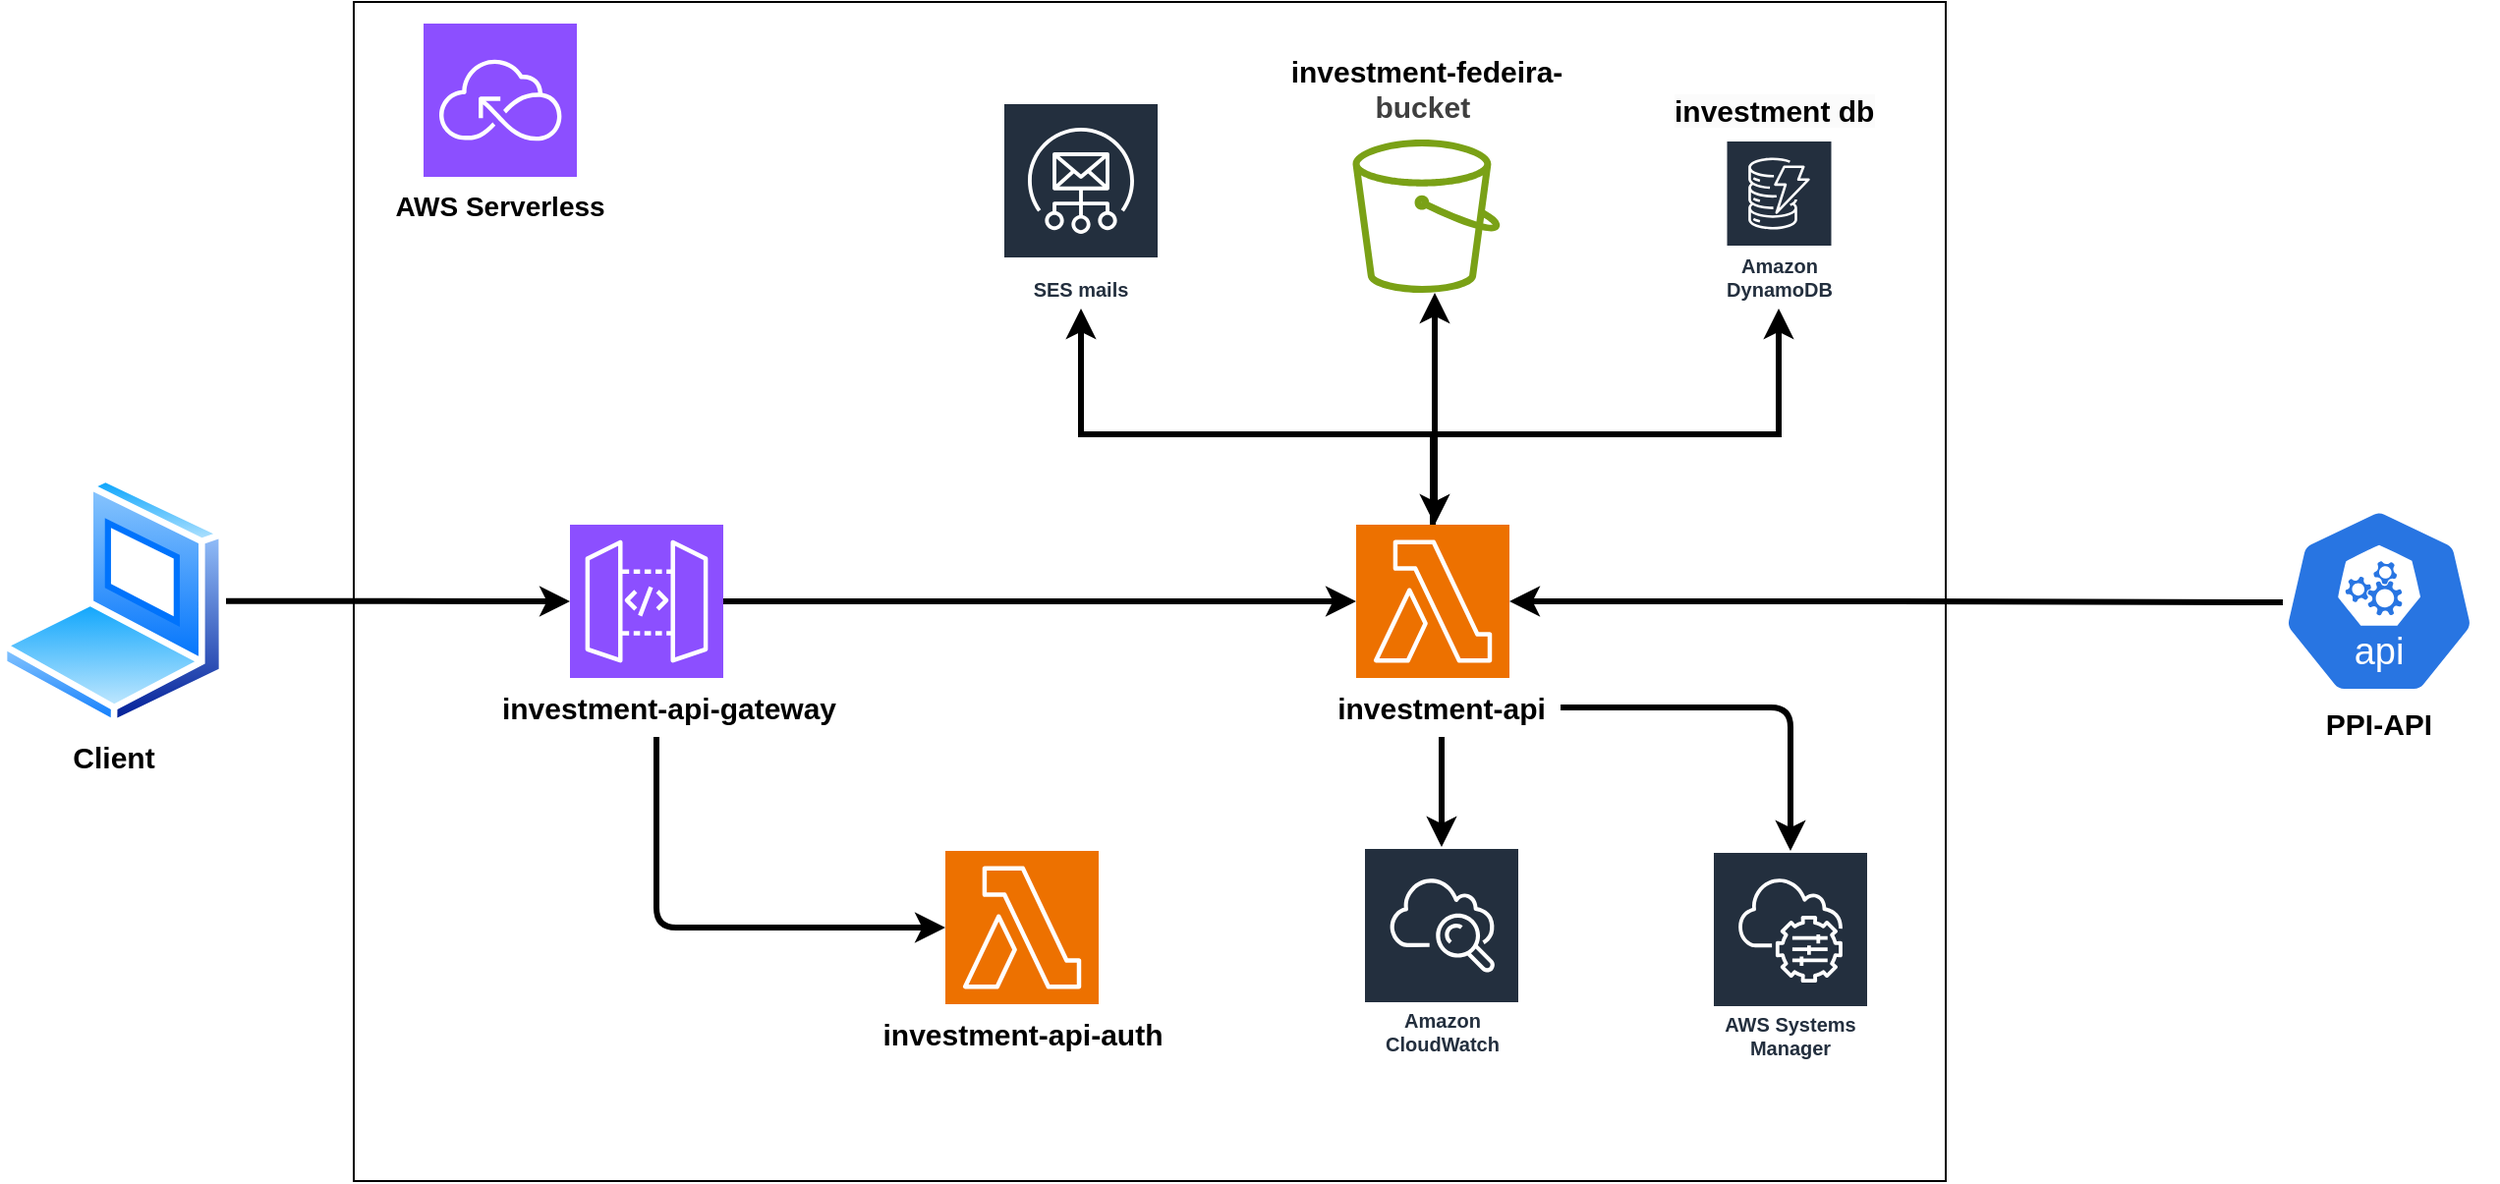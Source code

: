 <mxfile>
    <diagram id="Vdi4ofhjB4CxRGsWaWzr" name="architecture v1">
        <mxGraphModel dx="1585" dy="971" grid="0" gridSize="10" guides="1" tooltips="1" connect="1" arrows="1" fold="1" page="1" pageScale="1" pageWidth="850" pageHeight="1100" background="#FFFFFF" math="0" shadow="0">
            <root>
                <mxCell id="0"/>
                <mxCell id="1" parent="0"/>
                <mxCell id="95" value="" style="rounded=0;whiteSpace=wrap;html=1;" parent="1" vertex="1">
                    <mxGeometry x="-200" y="530" width="810" height="600" as="geometry"/>
                </mxCell>
                <mxCell id="96" style="edgeStyle=orthogonalEdgeStyle;rounded=0;orthogonalLoop=1;jettySize=auto;html=1;strokeWidth=3;entryX=0;entryY=0.5;entryDx=0;entryDy=0;entryPerimeter=0;" parent="1" source="97" target="103" edge="1">
                    <mxGeometry relative="1" as="geometry">
                        <mxPoint x="130" y="835.0" as="targetPoint"/>
                    </mxGeometry>
                </mxCell>
                <mxCell id="97" value="" style="image;aspect=fixed;perimeter=ellipsePerimeter;html=1;align=center;shadow=0;dashed=0;spacingTop=3;image=img/lib/active_directory/laptop_client.svg;" parent="1" vertex="1">
                    <mxGeometry x="-380" y="771" width="115" height="127.78" as="geometry"/>
                </mxCell>
                <mxCell id="98" style="edgeStyle=orthogonalEdgeStyle;rounded=0;orthogonalLoop=1;jettySize=auto;html=1;startArrow=classic;startFill=1;strokeWidth=3;" parent="1" source="101" target="111" edge="1">
                    <mxGeometry relative="1" as="geometry">
                        <Array as="points">
                            <mxPoint x="350" y="730"/>
                            <mxPoint x="350" y="730"/>
                        </Array>
                    </mxGeometry>
                </mxCell>
                <mxCell id="99" style="edgeStyle=orthogonalEdgeStyle;rounded=0;orthogonalLoop=1;jettySize=auto;html=1;strokeWidth=3;" parent="1" source="101" target="113" edge="1">
                    <mxGeometry relative="1" as="geometry">
                        <Array as="points">
                            <mxPoint x="349" y="750"/>
                            <mxPoint x="525" y="750"/>
                        </Array>
                    </mxGeometry>
                </mxCell>
                <mxCell id="100" style="edgeStyle=orthogonalEdgeStyle;rounded=0;orthogonalLoop=1;jettySize=auto;html=1;strokeWidth=3;" parent="1" source="101" target="116" edge="1">
                    <mxGeometry relative="1" as="geometry">
                        <Array as="points">
                            <mxPoint x="349" y="750"/>
                            <mxPoint x="170" y="750"/>
                        </Array>
                    </mxGeometry>
                </mxCell>
                <mxCell id="101" value="" style="sketch=0;points=[[0,0,0],[0.25,0,0],[0.5,0,0],[0.75,0,0],[1,0,0],[0,1,0],[0.25,1,0],[0.5,1,0],[0.75,1,0],[1,1,0],[0,0.25,0],[0,0.5,0],[0,0.75,0],[1,0.25,0],[1,0.5,0],[1,0.75,0]];outlineConnect=0;fontColor=#232F3E;fillColor=#ED7100;strokeColor=#ffffff;dashed=0;verticalLabelPosition=bottom;verticalAlign=top;align=center;html=1;fontSize=12;fontStyle=0;aspect=fixed;shape=mxgraph.aws4.resourceIcon;resIcon=mxgraph.aws4.lambda;" parent="1" vertex="1">
                    <mxGeometry x="310" y="796" width="78" height="78" as="geometry"/>
                </mxCell>
                <mxCell id="102" style="edgeStyle=orthogonalEdgeStyle;rounded=0;orthogonalLoop=1;jettySize=auto;html=1;entryX=0;entryY=0.5;entryDx=0;entryDy=0;entryPerimeter=0;strokeWidth=3;exitX=1;exitY=0.5;exitDx=0;exitDy=0;exitPerimeter=0;" parent="1" source="103" target="101" edge="1">
                    <mxGeometry relative="1" as="geometry">
                        <mxPoint x="210" y="835" as="sourcePoint"/>
                    </mxGeometry>
                </mxCell>
                <mxCell id="103" value="" style="sketch=0;points=[[0,0,0],[0.25,0,0],[0.5,0,0],[0.75,0,0],[1,0,0],[0,1,0],[0.25,1,0],[0.5,1,0],[0.75,1,0],[1,1,0],[0,0.25,0],[0,0.5,0],[0,0.75,0],[1,0.25,0],[1,0.5,0],[1,0.75,0]];outlineConnect=0;fontColor=#232F3E;fillColor=#8C4FFF;strokeColor=#ffffff;dashed=0;verticalLabelPosition=bottom;verticalAlign=top;align=center;html=1;fontSize=12;fontStyle=0;aspect=fixed;shape=mxgraph.aws4.resourceIcon;resIcon=mxgraph.aws4.api_gateway;" parent="1" vertex="1">
                    <mxGeometry x="-90" y="796" width="78" height="78" as="geometry"/>
                </mxCell>
                <mxCell id="104" value="Client" style="text;html=1;align=center;verticalAlign=middle;whiteSpace=wrap;rounded=0;fontSize=15;fontStyle=1" parent="1" vertex="1">
                    <mxGeometry x="-352" y="898.89" width="60" height="30" as="geometry"/>
                </mxCell>
                <mxCell id="105" value="investment-api-gateway" style="text;html=1;align=center;verticalAlign=middle;whiteSpace=wrap;rounded=0;fontSize=15;fontStyle=1" parent="1" vertex="1">
                    <mxGeometry x="-130" y="874" width="181" height="30" as="geometry"/>
                </mxCell>
                <mxCell id="106" style="edgeStyle=orthogonalEdgeStyle;rounded=0;orthogonalLoop=1;jettySize=auto;html=1;strokeWidth=3;" parent="1" source="107" target="118" edge="1">
                    <mxGeometry relative="1" as="geometry"/>
                </mxCell>
                <mxCell id="123" style="edgeStyle=orthogonalEdgeStyle;html=1;strokeWidth=3;" edge="1" parent="1" source="107" target="122">
                    <mxGeometry relative="1" as="geometry"/>
                </mxCell>
                <mxCell id="107" value="&lt;span style=&quot;font-size: 15px; font-weight: 700;&quot;&gt;investment-api&lt;/span&gt;" style="text;html=1;align=center;verticalAlign=middle;whiteSpace=wrap;rounded=0;" parent="1" vertex="1">
                    <mxGeometry x="293" y="874" width="121" height="30" as="geometry"/>
                </mxCell>
                <mxCell id="108" value="" style="aspect=fixed;sketch=0;html=1;dashed=0;whitespace=wrap;verticalLabelPosition=bottom;verticalAlign=top;fillColor=#2875E2;strokeColor=#ffffff;points=[[0.005,0.63,0],[0.1,0.2,0],[0.9,0.2,0],[0.5,0,0],[0.995,0.63,0],[0.72,0.99,0],[0.5,1,0],[0.28,0.99,0]];shape=mxgraph.kubernetes.icon2;kubernetesLabel=1;prIcon=api" parent="1" vertex="1">
                    <mxGeometry x="781.02" y="787.39" width="98.96" height="95" as="geometry"/>
                </mxCell>
                <mxCell id="109" value="&lt;span style=&quot;font-size: 15px; font-weight: 700;&quot;&gt;PPI-API&lt;/span&gt;" style="text;html=1;align=center;verticalAlign=middle;whiteSpace=wrap;rounded=0;" parent="1" vertex="1">
                    <mxGeometry x="770" y="882.39" width="121" height="30" as="geometry"/>
                </mxCell>
                <mxCell id="110" style="edgeStyle=orthogonalEdgeStyle;rounded=0;orthogonalLoop=1;jettySize=auto;html=1;startArrow=classic;startFill=1;endArrow=none;strokeWidth=3;entryX=0.005;entryY=0.507;entryDx=0;entryDy=0;entryPerimeter=0;" parent="1" source="101" target="108" edge="1">
                    <mxGeometry relative="1" as="geometry">
                        <mxPoint x="500" y="835" as="targetPoint"/>
                    </mxGeometry>
                </mxCell>
                <mxCell id="111" value="" style="sketch=0;outlineConnect=0;fontColor=#232F3E;gradientColor=none;fillColor=#7AA116;strokeColor=none;dashed=0;verticalLabelPosition=bottom;verticalAlign=top;align=center;html=1;fontSize=12;fontStyle=0;aspect=fixed;pointerEvents=1;shape=mxgraph.aws4.bucket;" parent="1" vertex="1">
                    <mxGeometry x="308.25" y="600" width="75" height="78" as="geometry"/>
                </mxCell>
                <mxCell id="112" value="&lt;span style=&quot;font-size: 15px; font-weight: 700;&quot;&gt;investment-fedeira-&lt;/span&gt;&lt;span style=&quot;color: rgb(63, 63, 63); font-size: 15px; font-weight: 700;&quot;&gt;bucket&amp;nbsp;&lt;/span&gt;" style="text;html=1;align=center;verticalAlign=middle;whiteSpace=wrap;rounded=0;" parent="1" vertex="1">
                    <mxGeometry x="270" y="559" width="151.5" height="30" as="geometry"/>
                </mxCell>
                <mxCell id="113" value="Amazon DynamoDB" style="sketch=0;outlineConnect=0;fontColor=#232F3E;gradientColor=none;strokeColor=#ffffff;fillColor=#232F3E;dashed=0;verticalLabelPosition=middle;verticalAlign=bottom;align=center;html=1;whiteSpace=wrap;fontSize=10;fontStyle=1;spacing=3;shape=mxgraph.aws4.productIcon;prIcon=mxgraph.aws4.dynamodb;" parent="1" vertex="1">
                    <mxGeometry x="497.75" y="600" width="55" height="86" as="geometry"/>
                </mxCell>
                <mxCell id="114" value="&lt;span style=&quot;color: rgb(0, 0, 0); font-family: Helvetica; font-size: 15px; font-style: normal; font-variant-ligatures: normal; font-variant-caps: normal; font-weight: 700; letter-spacing: normal; orphans: 2; text-align: center; text-indent: 0px; text-transform: none; widows: 2; word-spacing: 0px; -webkit-text-stroke-width: 0px; white-space: normal; background-color: rgb(251, 251, 251); text-decoration-thickness: initial; text-decoration-style: initial; text-decoration-color: initial; float: none; display: inline !important;&quot;&gt;investment db&lt;/span&gt;" style="text;whiteSpace=wrap;html=1;" parent="1" vertex="1">
                    <mxGeometry x="470.25" y="570" width="110" height="25" as="geometry"/>
                </mxCell>
                <mxCell id="115" value="" style="sketch=0;points=[[0,0,0],[0.25,0,0],[0.5,0,0],[0.75,0,0],[1,0,0],[0,1,0],[0.25,1,0],[0.5,1,0],[0.75,1,0],[1,1,0],[0,0.25,0],[0,0.5,0],[0,0.75,0],[1,0.25,0],[1,0.5,0],[1,0.75,0]];outlineConnect=0;fontColor=#232F3E;fillColor=#8C4FFF;strokeColor=#ffffff;dashed=0;verticalLabelPosition=bottom;verticalAlign=top;align=center;html=1;fontSize=12;fontStyle=0;aspect=fixed;shape=mxgraph.aws4.resourceIcon;resIcon=mxgraph.aws4.serverless;" parent="1" vertex="1">
                    <mxGeometry x="-164.5" y="541" width="78" height="78" as="geometry"/>
                </mxCell>
                <mxCell id="116" value="SES mails" style="sketch=0;outlineConnect=0;fontColor=#232F3E;gradientColor=none;strokeColor=#ffffff;fillColor=#232F3E;dashed=0;verticalLabelPosition=middle;verticalAlign=bottom;align=center;html=1;whiteSpace=wrap;fontSize=10;fontStyle=1;spacing=3;shape=mxgraph.aws4.productIcon;prIcon=mxgraph.aws4.simple_email_service;" parent="1" vertex="1">
                    <mxGeometry x="130" y="581" width="80" height="105" as="geometry"/>
                </mxCell>
                <mxCell id="117" value="AWS Serverless" style="text;html=1;align=center;verticalAlign=middle;whiteSpace=wrap;rounded=0;fontStyle=1;fontSize=14;" parent="1" vertex="1">
                    <mxGeometry x="-181" y="619" width="111" height="30" as="geometry"/>
                </mxCell>
                <mxCell id="118" value="Amazon CloudWatch" style="sketch=0;outlineConnect=0;fontColor=#232F3E;gradientColor=none;strokeColor=#ffffff;fillColor=#232F3E;dashed=0;verticalLabelPosition=middle;verticalAlign=bottom;align=center;html=1;whiteSpace=wrap;fontSize=10;fontStyle=1;spacing=3;shape=mxgraph.aws4.productIcon;prIcon=mxgraph.aws4.cloudwatch;" parent="1" vertex="1">
                    <mxGeometry x="313.5" y="960" width="80" height="110" as="geometry"/>
                </mxCell>
                <mxCell id="119" value="" style="sketch=0;points=[[0,0,0],[0.25,0,0],[0.5,0,0],[0.75,0,0],[1,0,0],[0,1,0],[0.25,1,0],[0.5,1,0],[0.75,1,0],[1,1,0],[0,0.25,0],[0,0.5,0],[0,0.75,0],[1,0.25,0],[1,0.5,0],[1,0.75,0]];outlineConnect=0;fontColor=#232F3E;fillColor=#ED7100;strokeColor=#ffffff;dashed=0;verticalLabelPosition=bottom;verticalAlign=top;align=center;html=1;fontSize=12;fontStyle=0;aspect=fixed;shape=mxgraph.aws4.resourceIcon;resIcon=mxgraph.aws4.lambda;" parent="1" vertex="1">
                    <mxGeometry x="101" y="962" width="78" height="78" as="geometry"/>
                </mxCell>
                <mxCell id="120" style="edgeStyle=orthogonalEdgeStyle;html=1;entryX=0;entryY=0.5;entryDx=0;entryDy=0;entryPerimeter=0;strokeWidth=3;" parent="1" source="105" target="119" edge="1">
                    <mxGeometry relative="1" as="geometry">
                        <Array as="points">
                            <mxPoint x="-46" y="1001"/>
                        </Array>
                    </mxGeometry>
                </mxCell>
                <mxCell id="121" value="&lt;span style=&quot;font-size: 15px; font-weight: 700;&quot;&gt;investment-api-auth&lt;/span&gt;" style="text;html=1;align=center;verticalAlign=middle;whiteSpace=wrap;rounded=0;" parent="1" vertex="1">
                    <mxGeometry x="63.75" y="1040" width="152.5" height="30" as="geometry"/>
                </mxCell>
                <mxCell id="122" value="AWS Systems Manager" style="sketch=0;outlineConnect=0;fontColor=#232F3E;gradientColor=none;strokeColor=#ffffff;fillColor=#232F3E;dashed=0;verticalLabelPosition=middle;verticalAlign=bottom;align=center;html=1;whiteSpace=wrap;fontSize=10;fontStyle=1;spacing=3;shape=mxgraph.aws4.productIcon;prIcon=mxgraph.aws4.systems_manager;" vertex="1" parent="1">
                    <mxGeometry x="491" y="962" width="80" height="110" as="geometry"/>
                </mxCell>
            </root>
        </mxGraphModel>
    </diagram>
</mxfile>
